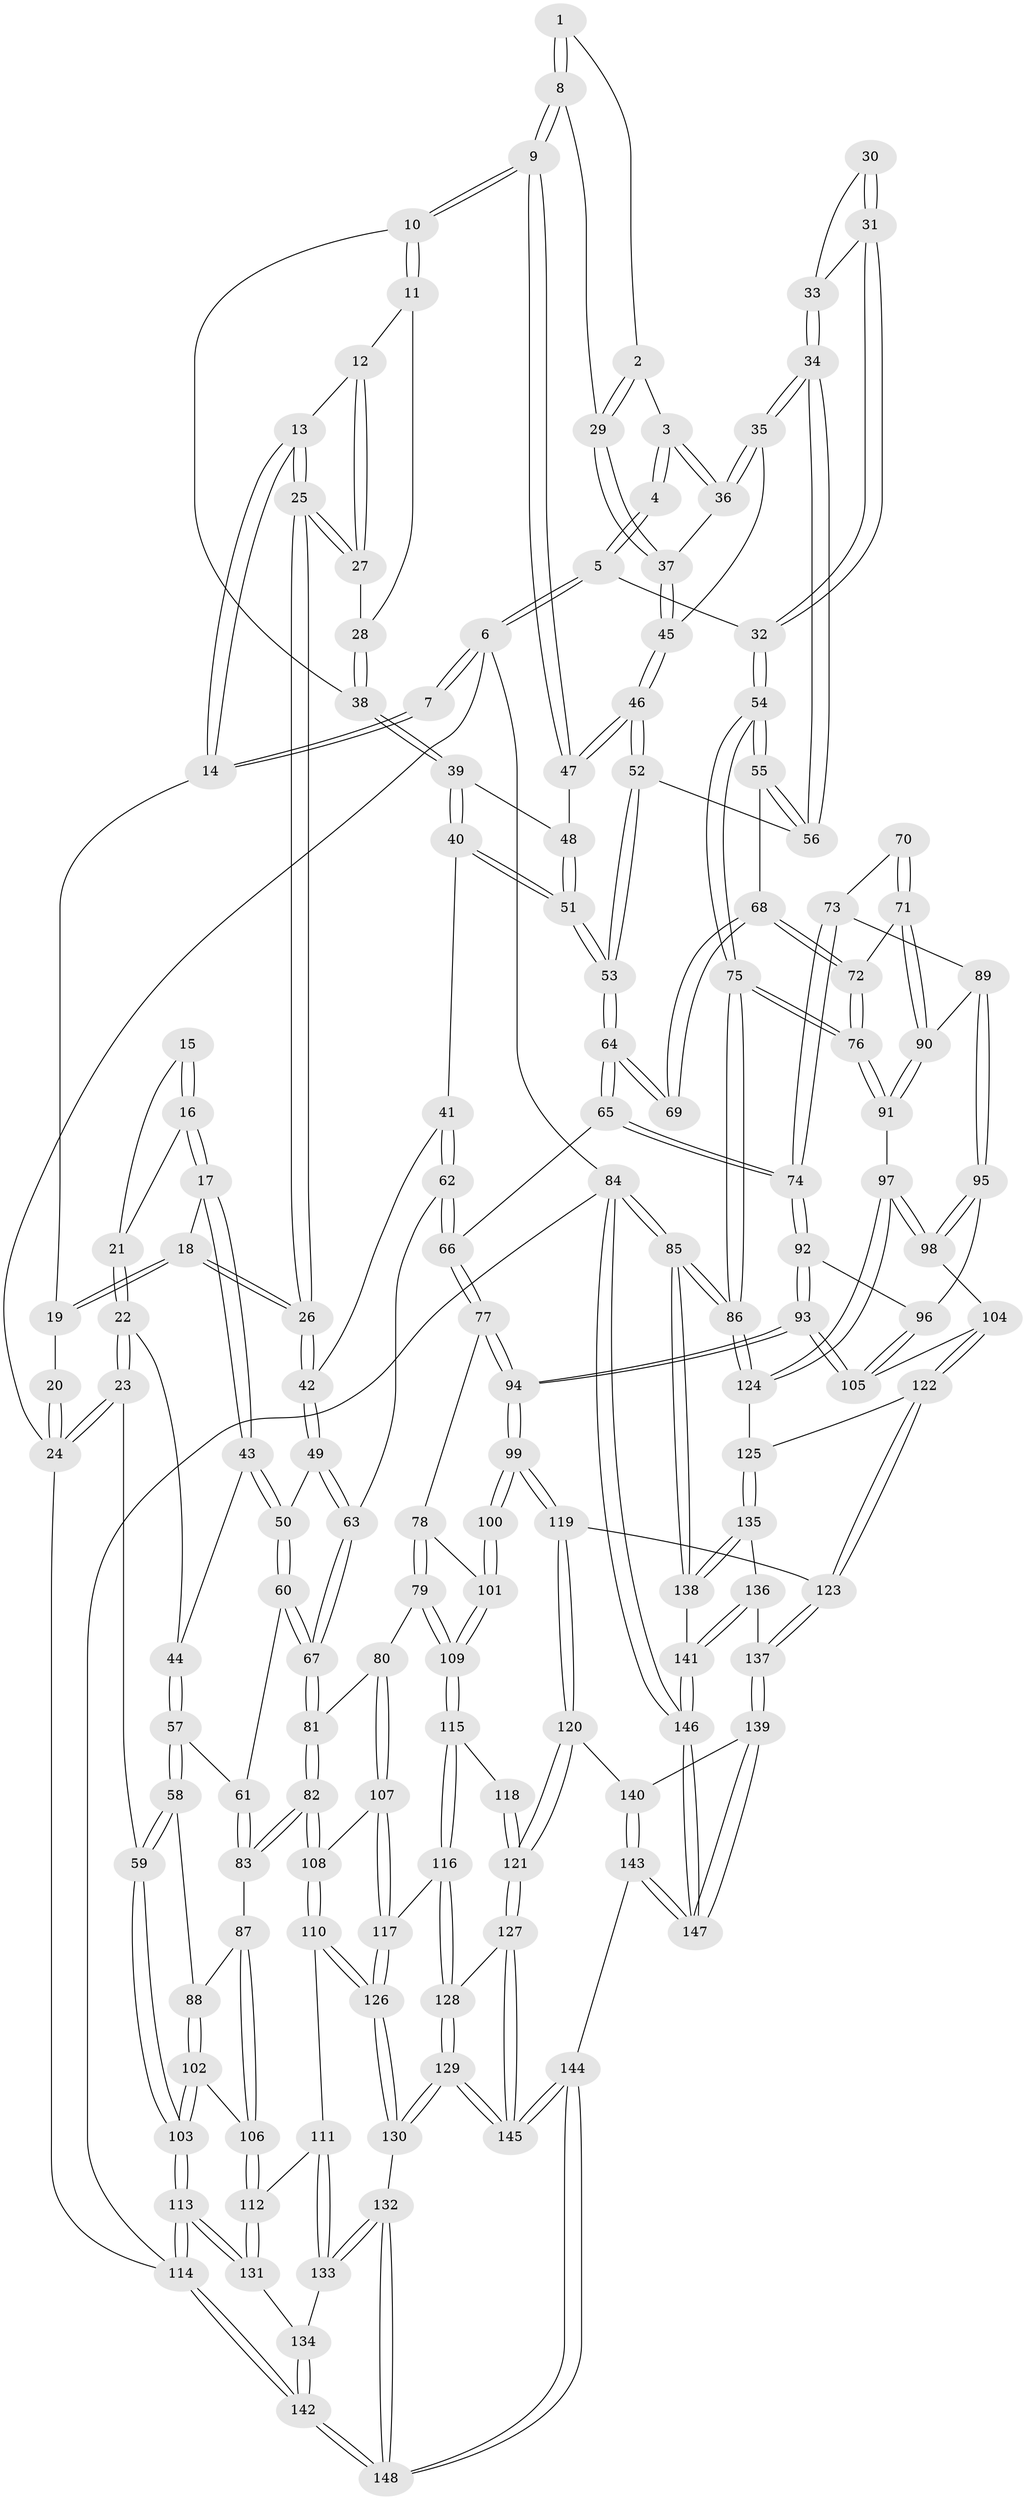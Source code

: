 // coarse degree distribution, {3: 0.3442622950819672, 4: 0.4098360655737705, 2: 0.13114754098360656, 5: 0.11475409836065574}
// Generated by graph-tools (version 1.1) at 2025/54/03/04/25 22:54:45]
// undirected, 148 vertices, 367 edges
graph export_dot {
  node [color=gray90,style=filled];
  1 [pos="+0.7730102141912217+0"];
  2 [pos="+0.8410612932687862+0.04199145709130448"];
  3 [pos="+0.8433803364865714+0.04802274681458178"];
  4 [pos="+0.8518502701794968+0.05317624421646569"];
  5 [pos="+1+0.23383014736036292"];
  6 [pos="+1+0"];
  7 [pos="+0.7721381142626823+0"];
  8 [pos="+0.6266061271742934+0.13066120975678272"];
  9 [pos="+0.6140597069453088+0.13336356016863393"];
  10 [pos="+0.5958670093287685+0.12583157208971715"];
  11 [pos="+0.5225045567984103+0.06826067938186554"];
  12 [pos="+0.438885660185495+0"];
  13 [pos="+0.39388182555650053+0"];
  14 [pos="+0.390181357505826+0"];
  15 [pos="+0.08021955757629183+0"];
  16 [pos="+0.15055277293384284+0.1528848388958024"];
  17 [pos="+0.15926588402448766+0.15842111512109502"];
  18 [pos="+0.21162644881863554+0.13221046351712248"];
  19 [pos="+0.2704538303141023+0"];
  20 [pos="+0.03368519318121112+0"];
  21 [pos="+0.0959856588467319+0.1351398849588815"];
  22 [pos="+0+0.13972780920846056"];
  23 [pos="+0+0.0317156454385705"];
  24 [pos="+0+0"];
  25 [pos="+0.3378480169459805+0.18582229545725945"];
  26 [pos="+0.32989926605674946+0.19626533783607292"];
  27 [pos="+0.4310959522300339+0.16012577541031014"];
  28 [pos="+0.45593203732215126+0.16386616527503367"];
  29 [pos="+0.631563854471402+0.13309034387820345"];
  30 [pos="+0.8753926376818134+0.13698917525497942"];
  31 [pos="+0.9121133502547196+0.23218025787385296"];
  32 [pos="+1+0.2604217529305013"];
  33 [pos="+0.8738603115504658+0.23423945460224815"];
  34 [pos="+0.8107253524494847+0.2409883209608538"];
  35 [pos="+0.8005788271549288+0.2333001100936145"];
  36 [pos="+0.832029721277885+0.07256066750048894"];
  37 [pos="+0.6817651606302306+0.1678547402529918"];
  38 [pos="+0.48205636662280393+0.19220243363018266"];
  39 [pos="+0.4868016451740635+0.22366443928452248"];
  40 [pos="+0.4437792305034428+0.29878371865967424"];
  41 [pos="+0.44315726823554913+0.2990343055732597"];
  42 [pos="+0.3325542792084216+0.2647679990110981"];
  43 [pos="+0.1354500419719644+0.27078815409525137"];
  44 [pos="+0.12465291907426732+0.2787731588186201"];
  45 [pos="+0.7308021951194392+0.23432953188095978"];
  46 [pos="+0.6774227171863723+0.31076010835627804"];
  47 [pos="+0.5876673262451009+0.20810454293839048"];
  48 [pos="+0.5685849591771742+0.22961935080678808"];
  49 [pos="+0.316993803521858+0.28158304135031237"];
  50 [pos="+0.2840655588146903+0.2968695494421857"];
  51 [pos="+0.5602032315001784+0.32171448962826554"];
  52 [pos="+0.6685955959082865+0.33629129573496525"];
  53 [pos="+0.6190177901883546+0.38238982961628515"];
  54 [pos="+1+0.3183044585919541"];
  55 [pos="+0.8575993474014123+0.4162194320285034"];
  56 [pos="+0.8372366714086813+0.3876011233392154"];
  57 [pos="+0.036752356005874294+0.42361990080665907"];
  58 [pos="+0+0.44733227127841024"];
  59 [pos="+0+0.4480922725123617"];
  60 [pos="+0.21801744766362494+0.4541951019011738"];
  61 [pos="+0.14724593090711724+0.44828605840979596"];
  62 [pos="+0.44797437182504246+0.4483385964797762"];
  63 [pos="+0.3688183290267131+0.45809540391704523"];
  64 [pos="+0.6164501532514715+0.3993031925326861"];
  65 [pos="+0.5534496622685027+0.47563686334324884"];
  66 [pos="+0.5250548241896428+0.4904564396790899"];
  67 [pos="+0.2934427745148495+0.5129857626972556"];
  68 [pos="+0.8562827086738205+0.41893509555343583"];
  69 [pos="+0.6843182381177296+0.4424171304896251"];
  70 [pos="+0.6916524539936656+0.45678146075208637"];
  71 [pos="+0.804261452245256+0.5257367559105475"];
  72 [pos="+0.8440431458020702+0.48590230592983635"];
  73 [pos="+0.7031366199907058+0.5499233396791718"];
  74 [pos="+0.6747860642709184+0.5676696332229652"];
  75 [pos="+1+0.6643921615317825"];
  76 [pos="+0.9992469569064325+0.6402240718611422"];
  77 [pos="+0.5210151501766233+0.5102954032835061"];
  78 [pos="+0.5005957745405962+0.5375308806503603"];
  79 [pos="+0.39726364208576337+0.6334260183724031"];
  80 [pos="+0.3791711306448814+0.6198935487485959"];
  81 [pos="+0.29345282289082075+0.5131369974712674"];
  82 [pos="+0.2012617103044229+0.643312586871884"];
  83 [pos="+0.18234781281683318+0.6354746056038901"];
  84 [pos="+1+1"];
  85 [pos="+1+0.9332521619692941"];
  86 [pos="+1+0.771857127536381"];
  87 [pos="+0.12822580726861732+0.6239543918396885"];
  88 [pos="+0.08860764423407884+0.6005077627541735"];
  89 [pos="+0.7906953035945655+0.5464882079926964"];
  90 [pos="+0.7917747179920236+0.5453717099210118"];
  91 [pos="+0.9239330358619184+0.6621377089400475"];
  92 [pos="+0.6597907813525723+0.6541340306255096"];
  93 [pos="+0.6437780357923332+0.6768026181787018"];
  94 [pos="+0.6176456655054122+0.6940237799966583"];
  95 [pos="+0.7831025742007686+0.6227750245831601"];
  96 [pos="+0.7701879589202847+0.6287429822235784"];
  97 [pos="+0.8650084155414921+0.6907674705411458"];
  98 [pos="+0.8309192631601816+0.6754865088656352"];
  99 [pos="+0.6110032695321908+0.7050454892776693"];
  100 [pos="+0.5314455014172877+0.6788569339932349"];
  101 [pos="+0.5135523078529018+0.6668840310186273"];
  102 [pos="+0.01615454806897652+0.7368073587546349"];
  103 [pos="+0+0.7368710122398173"];
  104 [pos="+0.7505678638656202+0.7162528282203927"];
  105 [pos="+0.7445116171916417+0.7120487805836215"];
  106 [pos="+0.0737970078543517+0.7577371034038789"];
  107 [pos="+0.22596526367698624+0.6818064525245835"];
  108 [pos="+0.21406762818346395+0.6780488920736119"];
  109 [pos="+0.3996413212395059+0.6436402459966574"];
  110 [pos="+0.18954635828643776+0.7242168714802057"];
  111 [pos="+0.12442643741045833+0.7733664014671675"];
  112 [pos="+0.09630750349432454+0.7739880017617943"];
  113 [pos="+0+1"];
  114 [pos="+0+1"];
  115 [pos="+0.3901245756505649+0.7165687978472983"];
  116 [pos="+0.3843051566653883+0.73635637779184"];
  117 [pos="+0.2874132708817181+0.7210879137172653"];
  118 [pos="+0.4846560364848946+0.7080678846379403"];
  119 [pos="+0.6020972317271296+0.7861385705320565"];
  120 [pos="+0.5490929295321535+0.8352468108096298"];
  121 [pos="+0.5308613648858809+0.8433928669374915"];
  122 [pos="+0.7702439352862585+0.7944747138799942"];
  123 [pos="+0.6999826803134108+0.8238760021839021"];
  124 [pos="+0.8391906526003385+0.7874627943965443"];
  125 [pos="+0.8296498930136234+0.8017391488435727"];
  126 [pos="+0.2550969081768936+0.8211170399917245"];
  127 [pos="+0.5296890511098611+0.8439908367359471"];
  128 [pos="+0.3894000532913014+0.7549510917066543"];
  129 [pos="+0.2960906155224106+0.8826816843272786"];
  130 [pos="+0.26819276358853994+0.8784178838721062"];
  131 [pos="+0.07462230947165284+0.8516452212112262"];
  132 [pos="+0.22852026383202964+0.8909525280871651"];
  133 [pos="+0.21143258501418877+0.8849436031995654"];
  134 [pos="+0.14935697517885446+0.8980237963989753"];
  135 [pos="+0.8426663566330488+0.8352899791974687"];
  136 [pos="+0.8092382051152093+0.8980298049734774"];
  137 [pos="+0.7239936404193386+0.9060399951187473"];
  138 [pos="+0.948304696645118+0.896374693887428"];
  139 [pos="+0.7172559992284778+0.9262905164896136"];
  140 [pos="+0.625421534390138+0.919574771411052"];
  141 [pos="+0.8341587224503868+0.9717407756705572"];
  142 [pos="+0+1"];
  143 [pos="+0.6633499976131405+1"];
  144 [pos="+0.45164953329818364+1"];
  145 [pos="+0.43616632696272123+1"];
  146 [pos="+0.7443848733950349+1"];
  147 [pos="+0.7428973940337736+1"];
  148 [pos="+0.06535717163603172+1"];
  1 -- 2;
  1 -- 8;
  1 -- 8;
  2 -- 3;
  2 -- 29;
  2 -- 29;
  3 -- 4;
  3 -- 4;
  3 -- 36;
  3 -- 36;
  4 -- 5;
  4 -- 5;
  5 -- 6;
  5 -- 6;
  5 -- 32;
  6 -- 7;
  6 -- 7;
  6 -- 24;
  6 -- 84;
  7 -- 14;
  7 -- 14;
  8 -- 9;
  8 -- 9;
  8 -- 29;
  9 -- 10;
  9 -- 10;
  9 -- 47;
  9 -- 47;
  10 -- 11;
  10 -- 11;
  10 -- 38;
  11 -- 12;
  11 -- 28;
  12 -- 13;
  12 -- 27;
  12 -- 27;
  13 -- 14;
  13 -- 14;
  13 -- 25;
  13 -- 25;
  14 -- 19;
  15 -- 16;
  15 -- 16;
  15 -- 21;
  16 -- 17;
  16 -- 17;
  16 -- 21;
  17 -- 18;
  17 -- 43;
  17 -- 43;
  18 -- 19;
  18 -- 19;
  18 -- 26;
  18 -- 26;
  19 -- 20;
  20 -- 24;
  20 -- 24;
  21 -- 22;
  21 -- 22;
  22 -- 23;
  22 -- 23;
  22 -- 44;
  23 -- 24;
  23 -- 24;
  23 -- 59;
  24 -- 114;
  25 -- 26;
  25 -- 26;
  25 -- 27;
  25 -- 27;
  26 -- 42;
  26 -- 42;
  27 -- 28;
  28 -- 38;
  28 -- 38;
  29 -- 37;
  29 -- 37;
  30 -- 31;
  30 -- 31;
  30 -- 33;
  31 -- 32;
  31 -- 32;
  31 -- 33;
  32 -- 54;
  32 -- 54;
  33 -- 34;
  33 -- 34;
  34 -- 35;
  34 -- 35;
  34 -- 56;
  34 -- 56;
  35 -- 36;
  35 -- 36;
  35 -- 45;
  36 -- 37;
  37 -- 45;
  37 -- 45;
  38 -- 39;
  38 -- 39;
  39 -- 40;
  39 -- 40;
  39 -- 48;
  40 -- 41;
  40 -- 51;
  40 -- 51;
  41 -- 42;
  41 -- 62;
  41 -- 62;
  42 -- 49;
  42 -- 49;
  43 -- 44;
  43 -- 50;
  43 -- 50;
  44 -- 57;
  44 -- 57;
  45 -- 46;
  45 -- 46;
  46 -- 47;
  46 -- 47;
  46 -- 52;
  46 -- 52;
  47 -- 48;
  48 -- 51;
  48 -- 51;
  49 -- 50;
  49 -- 63;
  49 -- 63;
  50 -- 60;
  50 -- 60;
  51 -- 53;
  51 -- 53;
  52 -- 53;
  52 -- 53;
  52 -- 56;
  53 -- 64;
  53 -- 64;
  54 -- 55;
  54 -- 55;
  54 -- 75;
  54 -- 75;
  55 -- 56;
  55 -- 56;
  55 -- 68;
  57 -- 58;
  57 -- 58;
  57 -- 61;
  58 -- 59;
  58 -- 59;
  58 -- 88;
  59 -- 103;
  59 -- 103;
  60 -- 61;
  60 -- 67;
  60 -- 67;
  61 -- 83;
  61 -- 83;
  62 -- 63;
  62 -- 66;
  62 -- 66;
  63 -- 67;
  63 -- 67;
  64 -- 65;
  64 -- 65;
  64 -- 69;
  64 -- 69;
  65 -- 66;
  65 -- 74;
  65 -- 74;
  66 -- 77;
  66 -- 77;
  67 -- 81;
  67 -- 81;
  68 -- 69;
  68 -- 69;
  68 -- 72;
  68 -- 72;
  70 -- 71;
  70 -- 71;
  70 -- 73;
  71 -- 72;
  71 -- 90;
  71 -- 90;
  72 -- 76;
  72 -- 76;
  73 -- 74;
  73 -- 74;
  73 -- 89;
  74 -- 92;
  74 -- 92;
  75 -- 76;
  75 -- 76;
  75 -- 86;
  75 -- 86;
  76 -- 91;
  76 -- 91;
  77 -- 78;
  77 -- 94;
  77 -- 94;
  78 -- 79;
  78 -- 79;
  78 -- 101;
  79 -- 80;
  79 -- 109;
  79 -- 109;
  80 -- 81;
  80 -- 107;
  80 -- 107;
  81 -- 82;
  81 -- 82;
  82 -- 83;
  82 -- 83;
  82 -- 108;
  82 -- 108;
  83 -- 87;
  84 -- 85;
  84 -- 85;
  84 -- 146;
  84 -- 146;
  84 -- 114;
  85 -- 86;
  85 -- 86;
  85 -- 138;
  85 -- 138;
  86 -- 124;
  86 -- 124;
  87 -- 88;
  87 -- 106;
  87 -- 106;
  88 -- 102;
  88 -- 102;
  89 -- 90;
  89 -- 95;
  89 -- 95;
  90 -- 91;
  90 -- 91;
  91 -- 97;
  92 -- 93;
  92 -- 93;
  92 -- 96;
  93 -- 94;
  93 -- 94;
  93 -- 105;
  93 -- 105;
  94 -- 99;
  94 -- 99;
  95 -- 96;
  95 -- 98;
  95 -- 98;
  96 -- 105;
  96 -- 105;
  97 -- 98;
  97 -- 98;
  97 -- 124;
  97 -- 124;
  98 -- 104;
  99 -- 100;
  99 -- 100;
  99 -- 119;
  99 -- 119;
  100 -- 101;
  100 -- 101;
  101 -- 109;
  101 -- 109;
  102 -- 103;
  102 -- 103;
  102 -- 106;
  103 -- 113;
  103 -- 113;
  104 -- 105;
  104 -- 122;
  104 -- 122;
  106 -- 112;
  106 -- 112;
  107 -- 108;
  107 -- 117;
  107 -- 117;
  108 -- 110;
  108 -- 110;
  109 -- 115;
  109 -- 115;
  110 -- 111;
  110 -- 126;
  110 -- 126;
  111 -- 112;
  111 -- 133;
  111 -- 133;
  112 -- 131;
  112 -- 131;
  113 -- 114;
  113 -- 114;
  113 -- 131;
  113 -- 131;
  114 -- 142;
  114 -- 142;
  115 -- 116;
  115 -- 116;
  115 -- 118;
  116 -- 117;
  116 -- 128;
  116 -- 128;
  117 -- 126;
  117 -- 126;
  118 -- 121;
  118 -- 121;
  119 -- 120;
  119 -- 120;
  119 -- 123;
  120 -- 121;
  120 -- 121;
  120 -- 140;
  121 -- 127;
  121 -- 127;
  122 -- 123;
  122 -- 123;
  122 -- 125;
  123 -- 137;
  123 -- 137;
  124 -- 125;
  125 -- 135;
  125 -- 135;
  126 -- 130;
  126 -- 130;
  127 -- 128;
  127 -- 145;
  127 -- 145;
  128 -- 129;
  128 -- 129;
  129 -- 130;
  129 -- 130;
  129 -- 145;
  129 -- 145;
  130 -- 132;
  131 -- 134;
  132 -- 133;
  132 -- 133;
  132 -- 148;
  132 -- 148;
  133 -- 134;
  134 -- 142;
  134 -- 142;
  135 -- 136;
  135 -- 138;
  135 -- 138;
  136 -- 137;
  136 -- 141;
  136 -- 141;
  137 -- 139;
  137 -- 139;
  138 -- 141;
  139 -- 140;
  139 -- 147;
  139 -- 147;
  140 -- 143;
  140 -- 143;
  141 -- 146;
  141 -- 146;
  142 -- 148;
  142 -- 148;
  143 -- 144;
  143 -- 147;
  143 -- 147;
  144 -- 145;
  144 -- 145;
  144 -- 148;
  144 -- 148;
  146 -- 147;
  146 -- 147;
}
